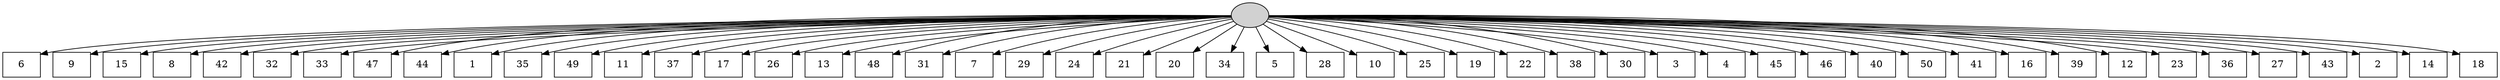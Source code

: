 digraph G {
0[style=filled, fillcolor=grey82, label=""];
1[shape=box,style=filled, fillcolor=white,label="6\n"];
2[shape=box,style=filled, fillcolor=white,label="9\n"];
3[shape=box,style=filled, fillcolor=white,label="15\n"];
4[shape=box,style=filled, fillcolor=white,label="8\n"];
5[shape=box,style=filled, fillcolor=white,label="42\n"];
6[shape=box,style=filled, fillcolor=white,label="32\n"];
7[shape=box,style=filled, fillcolor=white,label="33\n"];
8[shape=box,style=filled, fillcolor=white,label="47\n"];
9[shape=box,style=filled, fillcolor=white,label="44\n"];
10[shape=box,style=filled, fillcolor=white,label="1\n"];
11[shape=box,style=filled, fillcolor=white,label="35\n"];
12[shape=box,style=filled, fillcolor=white,label="49\n"];
13[shape=box,style=filled, fillcolor=white,label="11\n"];
14[shape=box,style=filled, fillcolor=white,label="37\n"];
15[shape=box,style=filled, fillcolor=white,label="17\n"];
16[shape=box,style=filled, fillcolor=white,label="26\n"];
17[shape=box,style=filled, fillcolor=white,label="13\n"];
18[shape=box,style=filled, fillcolor=white,label="48\n"];
19[shape=box,style=filled, fillcolor=white,label="31\n"];
20[shape=box,style=filled, fillcolor=white,label="7\n"];
21[shape=box,style=filled, fillcolor=white,label="29\n"];
22[shape=box,style=filled, fillcolor=white,label="24\n"];
23[shape=box,style=filled, fillcolor=white,label="21\n"];
24[shape=box,style=filled, fillcolor=white,label="20\n"];
25[shape=box,style=filled, fillcolor=white,label="34\n"];
26[shape=box,style=filled, fillcolor=white,label="5\n"];
27[shape=box,style=filled, fillcolor=white,label="28\n"];
28[shape=box,style=filled, fillcolor=white,label="10\n"];
29[shape=box,style=filled, fillcolor=white,label="25\n"];
30[shape=box,style=filled, fillcolor=white,label="19\n"];
31[shape=box,style=filled, fillcolor=white,label="22\n"];
32[shape=box,style=filled, fillcolor=white,label="38\n"];
33[shape=box,style=filled, fillcolor=white,label="30\n"];
34[shape=box,style=filled, fillcolor=white,label="3\n"];
35[shape=box,style=filled, fillcolor=white,label="4\n"];
36[shape=box,style=filled, fillcolor=white,label="45\n"];
37[shape=box,style=filled, fillcolor=white,label="46\n"];
38[shape=box,style=filled, fillcolor=white,label="40\n"];
39[shape=box,style=filled, fillcolor=white,label="50\n"];
40[shape=box,style=filled, fillcolor=white,label="41\n"];
41[shape=box,style=filled, fillcolor=white,label="16\n"];
42[shape=box,style=filled, fillcolor=white,label="39\n"];
43[shape=box,style=filled, fillcolor=white,label="12\n"];
44[shape=box,style=filled, fillcolor=white,label="23\n"];
45[shape=box,style=filled, fillcolor=white,label="36\n"];
46[shape=box,style=filled, fillcolor=white,label="27\n"];
47[shape=box,style=filled, fillcolor=white,label="43\n"];
48[shape=box,style=filled, fillcolor=white,label="2\n"];
49[shape=box,style=filled, fillcolor=white,label="14\n"];
50[shape=box,style=filled, fillcolor=white,label="18\n"];
0->1 ;
0->2 ;
0->3 ;
0->4 ;
0->5 ;
0->6 ;
0->7 ;
0->8 ;
0->9 ;
0->10 ;
0->11 ;
0->12 ;
0->13 ;
0->14 ;
0->15 ;
0->16 ;
0->17 ;
0->18 ;
0->19 ;
0->20 ;
0->21 ;
0->22 ;
0->23 ;
0->24 ;
0->25 ;
0->26 ;
0->27 ;
0->28 ;
0->29 ;
0->30 ;
0->31 ;
0->32 ;
0->33 ;
0->34 ;
0->35 ;
0->36 ;
0->37 ;
0->38 ;
0->39 ;
0->40 ;
0->41 ;
0->42 ;
0->43 ;
0->44 ;
0->45 ;
0->46 ;
0->47 ;
0->48 ;
0->49 ;
0->50 ;
}
